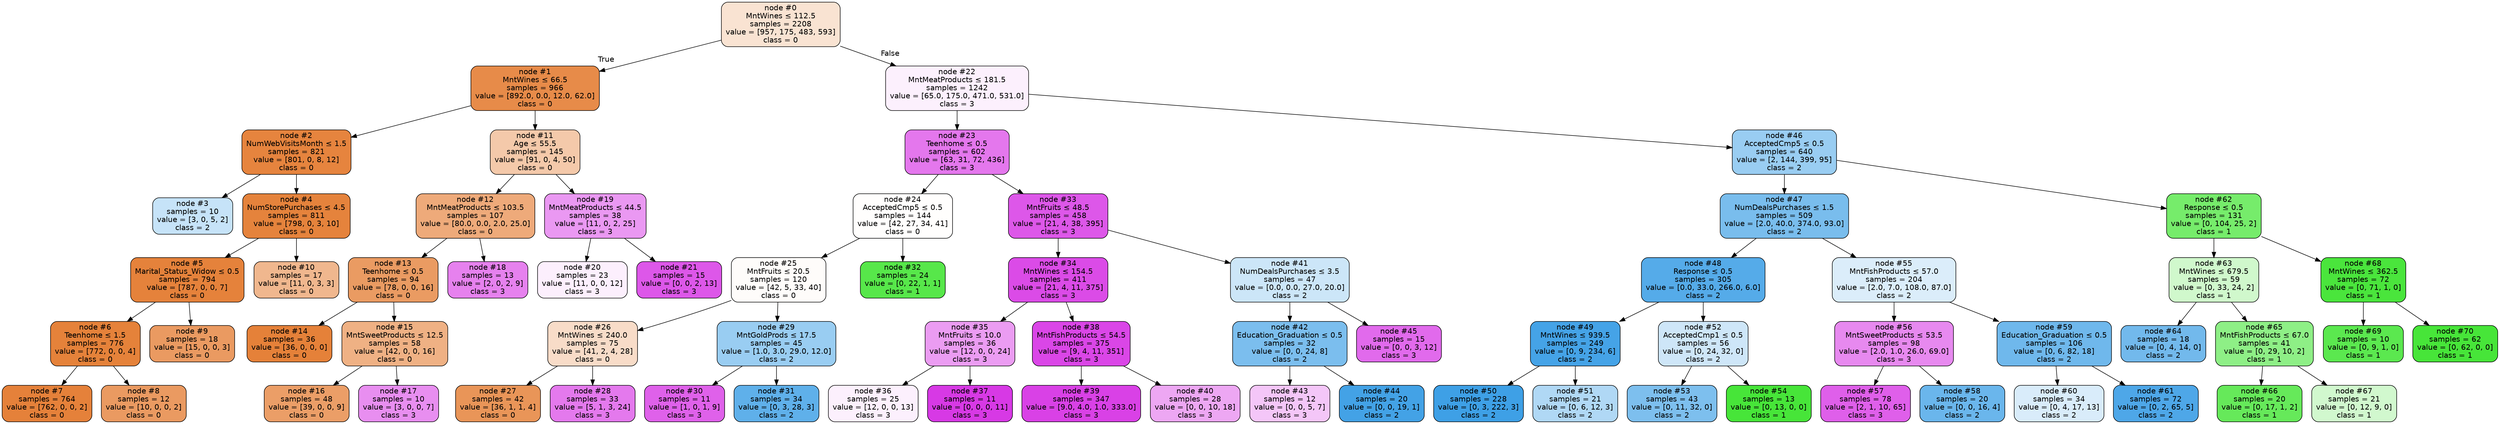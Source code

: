 digraph Tree {
node [shape=box, style="filled, rounded", color="black", fontname="helvetica"] ;
edge [fontname="helvetica"] ;
0 [label=<node &#35;0<br/>MntWines &le; 112.5<br/>samples = 2208<br/>value = [957, 175, 483, 593]<br/>class = 0>, fillcolor="#f9e3d2"] ;
1 [label=<node &#35;1<br/>MntWines &le; 66.5<br/>samples = 966<br/>value = [892.0, 0.0, 12.0, 62.0]<br/>class = 0>, fillcolor="#e78b49"] ;
0 -> 1 [labeldistance=2.5, labelangle=45, headlabel="True"] ;
2 [label=<node &#35;2<br/>NumWebVisitsMonth &le; 1.5<br/>samples = 821<br/>value = [801, 0, 8, 12]<br/>class = 0>, fillcolor="#e6843e"] ;
1 -> 2 ;
3 [label=<node &#35;3<br/>samples = 10<br/>value = [3, 0, 5, 2]<br/>class = 2>, fillcolor="#c6e3f8"] ;
2 -> 3 ;
4 [label=<node &#35;4<br/>NumStorePurchases &le; 4.5<br/>samples = 811<br/>value = [798, 0, 3, 10]<br/>class = 0>, fillcolor="#e5833c"] ;
2 -> 4 ;
5 [label=<node &#35;5<br/>Marital_Status_Widow &le; 0.5<br/>samples = 794<br/>value = [787, 0, 0, 7]<br/>class = 0>, fillcolor="#e5823b"] ;
4 -> 5 ;
6 [label=<node &#35;6<br/>Teenhome &le; 1.5<br/>samples = 776<br/>value = [772, 0, 0, 4]<br/>class = 0>, fillcolor="#e5823a"] ;
5 -> 6 ;
7 [label=<node &#35;7<br/>samples = 764<br/>value = [762, 0, 0, 2]<br/>class = 0>, fillcolor="#e5813a"] ;
6 -> 7 ;
8 [label=<node &#35;8<br/>samples = 12<br/>value = [10, 0, 0, 2]<br/>class = 0>, fillcolor="#ea9a61"] ;
6 -> 8 ;
9 [label=<node &#35;9<br/>samples = 18<br/>value = [15, 0, 0, 3]<br/>class = 0>, fillcolor="#ea9a61"] ;
5 -> 9 ;
10 [label=<node &#35;10<br/>samples = 17<br/>value = [11, 0, 3, 3]<br/>class = 0>, fillcolor="#f0b78e"] ;
4 -> 10 ;
11 [label=<node &#35;11<br/>Age &le; 55.5<br/>samples = 145<br/>value = [91, 0, 4, 50]<br/>class = 0>, fillcolor="#f4c9aa"] ;
1 -> 11 ;
12 [label=<node &#35;12<br/>MntMeatProducts &le; 103.5<br/>samples = 107<br/>value = [80.0, 0.0, 2.0, 25.0]<br/>class = 0>, fillcolor="#eeaa7a"] ;
11 -> 12 ;
13 [label=<node &#35;13<br/>Teenhome &le; 0.5<br/>samples = 94<br/>value = [78, 0, 0, 16]<br/>class = 0>, fillcolor="#ea9b62"] ;
12 -> 13 ;
14 [label=<node &#35;14<br/>samples = 36<br/>value = [36, 0, 0, 0]<br/>class = 0>, fillcolor="#e58139"] ;
13 -> 14 ;
15 [label=<node &#35;15<br/>MntSweetProducts &le; 12.5<br/>samples = 58<br/>value = [42, 0, 0, 16]<br/>class = 0>, fillcolor="#efb184"] ;
13 -> 15 ;
16 [label=<node &#35;16<br/>samples = 48<br/>value = [39, 0, 0, 9]<br/>class = 0>, fillcolor="#eb9e67"] ;
15 -> 16 ;
17 [label=<node &#35;17<br/>samples = 10<br/>value = [3, 0, 0, 7]<br/>class = 3>, fillcolor="#e88ef0"] ;
15 -> 17 ;
18 [label=<node &#35;18<br/>samples = 13<br/>value = [2, 0, 2, 9]<br/>class = 3>, fillcolor="#e681ee"] ;
12 -> 18 ;
19 [label=<node &#35;19<br/>MntMeatProducts &le; 44.5<br/>samples = 38<br/>value = [11, 0, 2, 25]<br/>class = 3>, fillcolor="#ea98f2"] ;
11 -> 19 ;
20 [label=<node &#35;20<br/>samples = 23<br/>value = [11, 0, 0, 12]<br/>class = 3>, fillcolor="#fceffd"] ;
19 -> 20 ;
21 [label=<node &#35;21<br/>samples = 15<br/>value = [0, 0, 2, 13]<br/>class = 3>, fillcolor="#dd57e9"] ;
19 -> 21 ;
22 [label=<node &#35;22<br/>MntMeatProducts &le; 181.5<br/>samples = 1242<br/>value = [65.0, 175.0, 471.0, 531.0]<br/>class = 3>, fillcolor="#fcf0fd"] ;
0 -> 22 [labeldistance=2.5, labelangle=-45, headlabel="False"] ;
23 [label=<node &#35;23<br/>Teenhome &le; 0.5<br/>samples = 602<br/>value = [63, 31, 72, 436]<br/>class = 3>, fillcolor="#e477ed"] ;
22 -> 23 ;
24 [label=<node &#35;24<br/>AcceptedCmp5 &le; 0.5<br/>samples = 144<br/>value = [42, 27, 34, 41]<br/>class = 0>, fillcolor="#fffefd"] ;
23 -> 24 ;
25 [label=<node &#35;25<br/>MntFruits &le; 20.5<br/>samples = 120<br/>value = [42, 5, 33, 40]<br/>class = 0>, fillcolor="#fefcfa"] ;
24 -> 25 ;
26 [label=<node &#35;26<br/>MntWines &le; 240.0<br/>samples = 75<br/>value = [41, 2, 4, 28]<br/>class = 0>, fillcolor="#f8dcc8"] ;
25 -> 26 ;
27 [label=<node &#35;27<br/>samples = 42<br/>value = [36, 1, 1, 4]<br/>class = 0>, fillcolor="#e99558"] ;
26 -> 27 ;
28 [label=<node &#35;28<br/>samples = 33<br/>value = [5, 1, 3, 24]<br/>class = 3>, fillcolor="#e479ed"] ;
26 -> 28 ;
29 [label=<node &#35;29<br/>MntGoldProds &le; 17.5<br/>samples = 45<br/>value = [1.0, 3.0, 29.0, 12.0]<br/>class = 2>, fillcolor="#99cdf2"] ;
25 -> 29 ;
30 [label=<node &#35;30<br/>samples = 11<br/>value = [1, 0, 1, 9]<br/>class = 3>, fillcolor="#df61ea"] ;
29 -> 30 ;
31 [label=<node &#35;31<br/>samples = 34<br/>value = [0, 3, 28, 3]<br/>class = 2>, fillcolor="#5fb0ea"] ;
29 -> 31 ;
32 [label=<node &#35;32<br/>samples = 24<br/>value = [0, 22, 1, 1]<br/>class = 1>, fillcolor="#57e74a"] ;
24 -> 32 ;
33 [label=<node &#35;33<br/>MntFruits &le; 48.5<br/>samples = 458<br/>value = [21, 4, 38, 395]<br/>class = 3>, fillcolor="#dd57e9"] ;
23 -> 33 ;
34 [label=<node &#35;34<br/>MntWines &le; 154.5<br/>samples = 411<br/>value = [21, 4, 11, 375]<br/>class = 3>, fillcolor="#db4be7"] ;
33 -> 34 ;
35 [label=<node &#35;35<br/>MntFruits &le; 10.0<br/>samples = 36<br/>value = [12, 0, 0, 24]<br/>class = 3>, fillcolor="#eb9cf2"] ;
34 -> 35 ;
36 [label=<node &#35;36<br/>samples = 25<br/>value = [12, 0, 0, 13]<br/>class = 3>, fillcolor="#fcf0fd"] ;
35 -> 36 ;
37 [label=<node &#35;37<br/>samples = 11<br/>value = [0, 0, 0, 11]<br/>class = 3>, fillcolor="#d739e5"] ;
35 -> 37 ;
38 [label=<node &#35;38<br/>MntFishProducts &le; 54.5<br/>samples = 375<br/>value = [9, 4, 11, 351]<br/>class = 3>, fillcolor="#da46e7"] ;
34 -> 38 ;
39 [label=<node &#35;39<br/>samples = 347<br/>value = [9.0, 4.0, 1.0, 333.0]<br/>class = 3>, fillcolor="#d941e6"] ;
38 -> 39 ;
40 [label=<node &#35;40<br/>samples = 28<br/>value = [0, 0, 10, 18]<br/>class = 3>, fillcolor="#eda7f3"] ;
38 -> 40 ;
41 [label=<node &#35;41<br/>NumDealsPurchases &le; 3.5<br/>samples = 47<br/>value = [0.0, 0.0, 27.0, 20.0]<br/>class = 2>, fillcolor="#cce6f8"] ;
33 -> 41 ;
42 [label=<node &#35;42<br/>Education_Graduation &le; 0.5<br/>samples = 32<br/>value = [0, 0, 24, 8]<br/>class = 2>, fillcolor="#7bbeee"] ;
41 -> 42 ;
43 [label=<node &#35;43<br/>samples = 12<br/>value = [0, 0, 5, 7]<br/>class = 3>, fillcolor="#f4c6f8"] ;
42 -> 43 ;
44 [label=<node &#35;44<br/>samples = 20<br/>value = [0, 0, 19, 1]<br/>class = 2>, fillcolor="#43a2e6"] ;
42 -> 44 ;
45 [label=<node &#35;45<br/>samples = 15<br/>value = [0, 0, 3, 12]<br/>class = 3>, fillcolor="#e16aec"] ;
41 -> 45 ;
46 [label=<node &#35;46<br/>AcceptedCmp5 &le; 0.5<br/>samples = 640<br/>value = [2, 144, 399, 95]<br/>class = 2>, fillcolor="#99cdf2"] ;
22 -> 46 ;
47 [label=<node &#35;47<br/>NumDealsPurchases &le; 1.5<br/>samples = 509<br/>value = [2.0, 40.0, 374.0, 93.0]<br/>class = 2>, fillcolor="#79bded"] ;
46 -> 47 ;
48 [label=<node &#35;48<br/>Response &le; 0.5<br/>samples = 305<br/>value = [0.0, 33.0, 266.0, 6.0]<br/>class = 2>, fillcolor="#55abe9"] ;
47 -> 48 ;
49 [label=<node &#35;49<br/>MntWines &le; 939.5<br/>samples = 249<br/>value = [0, 9, 234, 6]<br/>class = 2>, fillcolor="#45a3e7"] ;
48 -> 49 ;
50 [label=<node &#35;50<br/>samples = 228<br/>value = [0, 3, 222, 3]<br/>class = 2>, fillcolor="#3ea0e6"] ;
49 -> 50 ;
51 [label=<node &#35;51<br/>samples = 21<br/>value = [0, 6, 12, 3]<br/>class = 2>, fillcolor="#b0d8f5"] ;
49 -> 51 ;
52 [label=<node &#35;52<br/>AcceptedCmp1 &le; 0.5<br/>samples = 56<br/>value = [0, 24, 32, 0]<br/>class = 2>, fillcolor="#cee6f8"] ;
48 -> 52 ;
53 [label=<node &#35;53<br/>samples = 43<br/>value = [0, 11, 32, 0]<br/>class = 2>, fillcolor="#7dbfee"] ;
52 -> 53 ;
54 [label=<node &#35;54<br/>samples = 13<br/>value = [0, 13, 0, 0]<br/>class = 1>, fillcolor="#47e539"] ;
52 -> 54 ;
55 [label=<node &#35;55<br/>MntFishProducts &le; 57.0<br/>samples = 204<br/>value = [2.0, 7.0, 108.0, 87.0]<br/>class = 2>, fillcolor="#dbedfa"] ;
47 -> 55 ;
56 [label=<node &#35;56<br/>MntSweetProducts &le; 53.5<br/>samples = 98<br/>value = [2.0, 1.0, 26.0, 69.0]<br/>class = 3>, fillcolor="#e789ef"] ;
55 -> 56 ;
57 [label=<node &#35;57<br/>samples = 78<br/>value = [2, 1, 10, 65]<br/>class = 3>, fillcolor="#df5fea"] ;
56 -> 57 ;
58 [label=<node &#35;58<br/>samples = 20<br/>value = [0, 0, 16, 4]<br/>class = 2>, fillcolor="#6ab6ec"] ;
56 -> 58 ;
59 [label=<node &#35;59<br/>Education_Graduation &le; 0.5<br/>samples = 106<br/>value = [0, 6, 82, 18]<br/>class = 2>, fillcolor="#6fb8ec"] ;
55 -> 59 ;
60 [label=<node &#35;60<br/>samples = 34<br/>value = [0, 4, 17, 13]<br/>class = 2>, fillcolor="#d9ecfa"] ;
59 -> 60 ;
61 [label=<node &#35;61<br/>samples = 72<br/>value = [0, 2, 65, 5]<br/>class = 2>, fillcolor="#4ea7e8"] ;
59 -> 61 ;
62 [label=<node &#35;62<br/>Response &le; 0.5<br/>samples = 131<br/>value = [0, 104, 25, 2]<br/>class = 1>, fillcolor="#76ec6b"] ;
46 -> 62 ;
63 [label=<node &#35;63<br/>MntWines &le; 679.5<br/>samples = 59<br/>value = [0, 33, 24, 2]<br/>class = 1>, fillcolor="#d0f8cc"] ;
62 -> 63 ;
64 [label=<node &#35;64<br/>samples = 18<br/>value = [0, 4, 14, 0]<br/>class = 2>, fillcolor="#72b9ec"] ;
63 -> 64 ;
65 [label=<node &#35;65<br/>MntFishProducts &le; 67.0<br/>samples = 41<br/>value = [0, 29, 10, 2]<br/>class = 1>, fillcolor="#8eef86"] ;
63 -> 65 ;
66 [label=<node &#35;66<br/>samples = 20<br/>value = [0, 17, 1, 2]<br/>class = 1>, fillcolor="#66e95a"] ;
65 -> 66 ;
67 [label=<node &#35;67<br/>samples = 21<br/>value = [0, 12, 9, 0]<br/>class = 1>, fillcolor="#d1f8ce"] ;
65 -> 67 ;
68 [label=<node &#35;68<br/>MntWines &le; 362.5<br/>samples = 72<br/>value = [0, 71, 1, 0]<br/>class = 1>, fillcolor="#4ae53c"] ;
62 -> 68 ;
69 [label=<node &#35;69<br/>samples = 10<br/>value = [0, 9, 1, 0]<br/>class = 1>, fillcolor="#5be84f"] ;
68 -> 69 ;
70 [label=<node &#35;70<br/>samples = 62<br/>value = [0, 62, 0, 0]<br/>class = 1>, fillcolor="#47e539"] ;
68 -> 70 ;
}